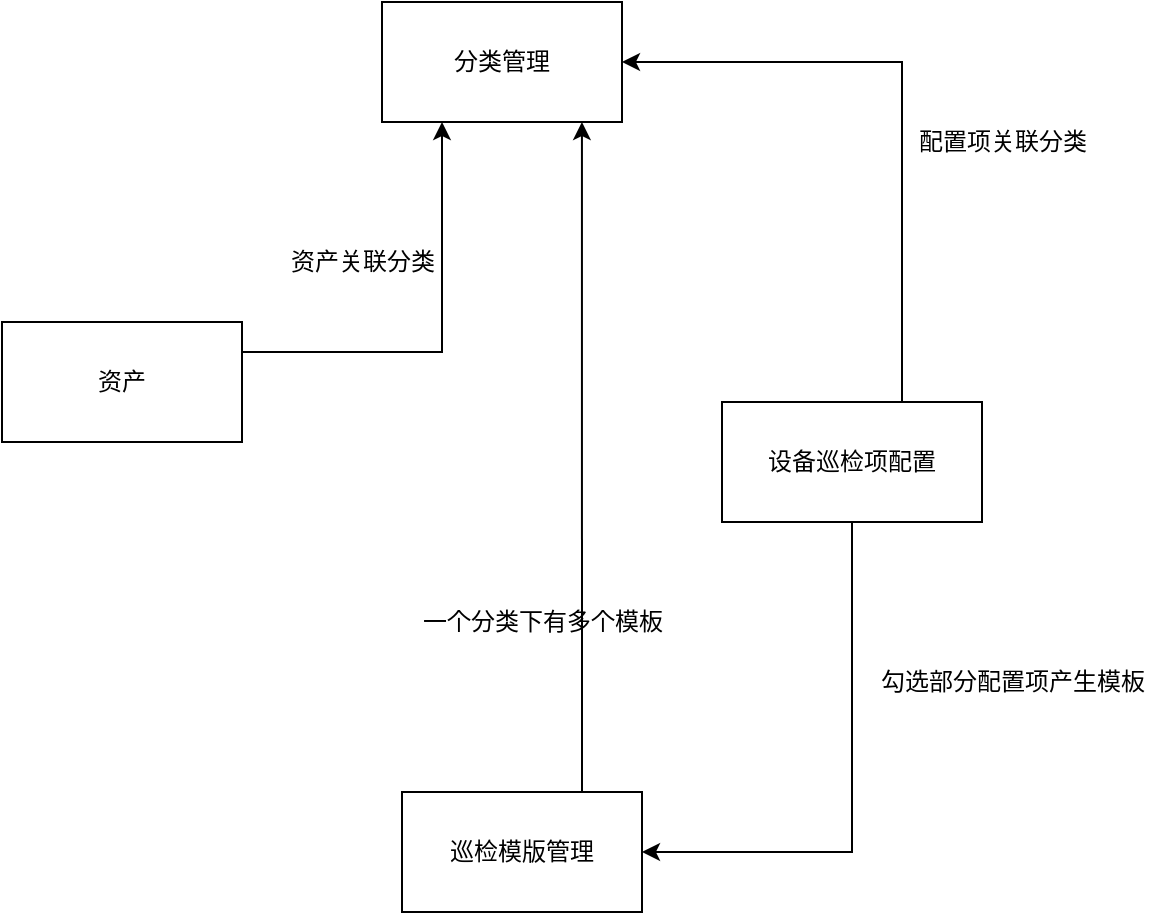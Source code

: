 <mxfile version="15.1.0" type="github">
  <diagram id="oRJyDQcNDYV82So-rj9M" name="Page-1">
    <mxGraphModel dx="1550" dy="972" grid="1" gridSize="10" guides="1" tooltips="1" connect="1" arrows="1" fold="1" page="1" pageScale="1" pageWidth="827" pageHeight="1169" math="0" shadow="0">
      <root>
        <mxCell id="0" />
        <mxCell id="1" parent="0" />
        <mxCell id="Xv3keRV8OulDrDlfHK95-5" style="edgeStyle=orthogonalEdgeStyle;rounded=0;orthogonalLoop=1;jettySize=auto;html=1;exitX=1;exitY=0.25;exitDx=0;exitDy=0;entryX=0.25;entryY=1;entryDx=0;entryDy=0;" edge="1" parent="1" source="qNpVbeFtGpgz7kgz747k-1" target="qNpVbeFtGpgz7kgz747k-2">
          <mxGeometry relative="1" as="geometry" />
        </mxCell>
        <mxCell id="qNpVbeFtGpgz7kgz747k-1" value="资产" style="rounded=0;whiteSpace=wrap;html=1;" parent="1" vertex="1">
          <mxGeometry x="30" y="290" width="120" height="60" as="geometry" />
        </mxCell>
        <mxCell id="qNpVbeFtGpgz7kgz747k-2" value="分类管理" style="whiteSpace=wrap;html=1;" parent="1" vertex="1">
          <mxGeometry x="220" y="130" width="120" height="60" as="geometry" />
        </mxCell>
        <mxCell id="Xv3keRV8OulDrDlfHK95-4" style="edgeStyle=orthogonalEdgeStyle;rounded=0;orthogonalLoop=1;jettySize=auto;html=1;entryX=1;entryY=0.5;entryDx=0;entryDy=0;" edge="1" parent="1" source="Xv3keRV8OulDrDlfHK95-1" target="qNpVbeFtGpgz7kgz747k-2">
          <mxGeometry relative="1" as="geometry">
            <mxPoint x="370" y="160" as="targetPoint" />
            <Array as="points">
              <mxPoint x="480" y="160" />
            </Array>
          </mxGeometry>
        </mxCell>
        <mxCell id="Xv3keRV8OulDrDlfHK95-9" style="edgeStyle=orthogonalEdgeStyle;rounded=0;orthogonalLoop=1;jettySize=auto;html=1;exitX=0.5;exitY=1;exitDx=0;exitDy=0;entryX=1;entryY=0.5;entryDx=0;entryDy=0;" edge="1" parent="1" source="Xv3keRV8OulDrDlfHK95-1" target="Xv3keRV8OulDrDlfHK95-2">
          <mxGeometry relative="1" as="geometry">
            <mxPoint x="410" y="540" as="targetPoint" />
          </mxGeometry>
        </mxCell>
        <mxCell id="Xv3keRV8OulDrDlfHK95-1" value="设备巡检项配置" style="whiteSpace=wrap;html=1;" vertex="1" parent="1">
          <mxGeometry x="390" y="330" width="130" height="60" as="geometry" />
        </mxCell>
        <mxCell id="Xv3keRV8OulDrDlfHK95-13" style="edgeStyle=orthogonalEdgeStyle;rounded=0;orthogonalLoop=1;jettySize=auto;html=1;exitX=0.75;exitY=0;exitDx=0;exitDy=0;entryX=0.833;entryY=1;entryDx=0;entryDy=0;entryPerimeter=0;" edge="1" parent="1" source="Xv3keRV8OulDrDlfHK95-2" target="qNpVbeFtGpgz7kgz747k-2">
          <mxGeometry relative="1" as="geometry" />
        </mxCell>
        <mxCell id="Xv3keRV8OulDrDlfHK95-2" value="巡检模版管理" style="whiteSpace=wrap;html=1;" vertex="1" parent="1">
          <mxGeometry x="230" y="525" width="120" height="60" as="geometry" />
        </mxCell>
        <mxCell id="Xv3keRV8OulDrDlfHK95-6" value="资产关联分类" style="text;html=1;align=center;verticalAlign=middle;resizable=0;points=[];autosize=1;strokeColor=none;fillColor=none;" vertex="1" parent="1">
          <mxGeometry x="165" y="250" width="90" height="20" as="geometry" />
        </mxCell>
        <mxCell id="Xv3keRV8OulDrDlfHK95-7" value="配置项关联分类" style="text;html=1;align=center;verticalAlign=middle;resizable=0;points=[];autosize=1;strokeColor=none;fillColor=none;" vertex="1" parent="1">
          <mxGeometry x="480" y="190" width="100" height="20" as="geometry" />
        </mxCell>
        <mxCell id="Xv3keRV8OulDrDlfHK95-8" value="勾选部分配置项产生模板" style="text;html=1;align=center;verticalAlign=middle;resizable=0;points=[];autosize=1;strokeColor=none;fillColor=none;" vertex="1" parent="1">
          <mxGeometry x="460" y="460" width="150" height="20" as="geometry" />
        </mxCell>
        <mxCell id="Xv3keRV8OulDrDlfHK95-10" style="edgeStyle=orthogonalEdgeStyle;rounded=0;orthogonalLoop=1;jettySize=auto;html=1;exitX=0.5;exitY=1;exitDx=0;exitDy=0;" edge="1" parent="1" source="Xv3keRV8OulDrDlfHK95-1" target="Xv3keRV8OulDrDlfHK95-1">
          <mxGeometry relative="1" as="geometry" />
        </mxCell>
        <mxCell id="Xv3keRV8OulDrDlfHK95-14" value="一个分类下有多个模板" style="text;html=1;align=center;verticalAlign=middle;resizable=0;points=[];autosize=1;strokeColor=none;fillColor=none;" vertex="1" parent="1">
          <mxGeometry x="230" y="430" width="140" height="20" as="geometry" />
        </mxCell>
      </root>
    </mxGraphModel>
  </diagram>
</mxfile>
